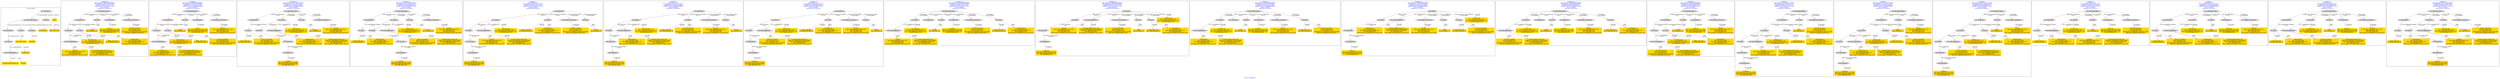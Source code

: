 digraph n0 {
fontcolor="blue"
remincross="true"
label="s08-s-17-edited.xml"
subgraph cluster_0 {
label="1-correct model"
n2[style="filled",color="white",fillcolor="lightgray",label="E12_Production1"];
n3[style="filled",color="white",fillcolor="lightgray",label="E21_Person1"];
n4[style="filled",color="white",fillcolor="lightgray",label="E82_Actor_Appellation1"];
n5[shape="plaintext",style="filled",fillcolor="gold",label="AUTHOR_URI"];
n6[style="filled",color="white",fillcolor="lightgray",label="E22_Man-Made_Object1"];
n7[style="filled",color="white",fillcolor="lightgray",label="E35_Title1"];
n8[style="filled",color="white",fillcolor="lightgray",label="E38_Image1"];
n9[shape="plaintext",style="filled",fillcolor="gold",label="DESCRIPTION"];
n10[style="filled",color="white",fillcolor="lightgray",label="E31_Document1"];
n11[style="filled",color="white",fillcolor="lightgray",label="E55_Type1"];
n12[shape="plaintext",style="filled",fillcolor="gold",label="VIDEO"];
n13[shape="plaintext",style="filled",fillcolor="gold",label="TITLE NO AUTHOR"];
n14[shape="plaintext",style="filled",fillcolor="gold",label="IMAGESRC"];
n15[shape="plaintext",style="filled",fillcolor="gold",label="VIDEO_TYPE_URI"];
n16[shape="plaintext",style="filled",fillcolor="gold",label="AUTHOR_APPELLATION_URI"];
n17[shape="plaintext",style="filled",fillcolor="gold",label="AUTHOR"];
}
subgraph cluster_1 {
label="candidate 0\nlink coherence:0.8666666666666667\nnode coherence:0.8571428571428571\nconfidence:0.6604372784747703\nmapping score:0.5475267118725425\ncost:213.010002\n-precision:0.53-recall:0.53"
n19[style="filled",color="white",fillcolor="lightgray",label="E12_Production1"];
n20[style="filled",color="white",fillcolor="lightgray",label="E21_Person1"];
n21[style="filled",color="white",fillcolor="lightgray",label="E55_Type1"];
n22[style="filled",color="white",fillcolor="lightgray",label="E82_Actor_Appellation1"];
n23[style="filled",color="white",fillcolor="lightgray",label="E22_Man-Made_Object1"];
n24[style="filled",color="white",fillcolor="lightgray",label="E35_Title1"];
n25[style="filled",color="white",fillcolor="lightgray",label="E54_Dimension1"];
n26[style="filled",color="white",fillcolor="lightgray",label="E29_Design_or_Procedure1"];
n27[shape="plaintext",style="filled",fillcolor="gold",label="AUTHOR_URI\n[E21_Person,classLink,0.529]\n[E82_Actor_Appellation,classLink,0.397]\n[E35_Title,label,0.075]"];
n28[shape="plaintext",style="filled",fillcolor="gold",label="VIDEO\n[E35_Title,label,1.0]"];
n29[shape="plaintext",style="filled",fillcolor="gold",label="AUTHOR\n[E82_Actor_Appellation,label,0.755]\n[E35_Title,label,0.24]\n[E55_Type,label,0.002]\n[E29_Design_or_Procedure,P3_has_note,0.002]"];
n30[shape="plaintext",style="filled",fillcolor="gold",label="TITLE NO AUTHOR\n[E35_Title,label,0.977]\n[E55_Type,label,0.008]\n[E29_Design_or_Procedure,P3_has_note,0.008]\n[E82_Actor_Appellation,label,0.007]"];
n31[shape="plaintext",style="filled",fillcolor="gold",label="IMAGESRC\n[E54_Dimension,P3_has_note,0.982]\n[E82_Actor_Appellation,label,0.018]\n[E35_Title,label,0.001]"];
n32[shape="plaintext",style="filled",fillcolor="gold",label="VIDEO_TYPE_URI\n[E55_Type,classLink,1.0]"];
n33[shape="plaintext",style="filled",fillcolor="gold",label="DESCRIPTION\n[E35_Title,label,0.864]\n[E82_Actor_Appellation,label,0.107]\n[E55_Type,label,0.015]\n[E29_Design_or_Procedure,P3_has_note,0.015]"];
n34[shape="plaintext",style="filled",fillcolor="gold",label="AUTHOR_APPELLATION_URI\n[E82_Actor_Appellation,classLink,0.996]\n[E82_Actor_Appellation,label,0.004]\n[E35_Title,label,0.001]\n[E29_Design_or_Procedure,P3_has_note,0.0]"];
}
subgraph cluster_2 {
label="candidate 1\nlink coherence:0.8666666666666667\nnode coherence:0.8571428571428571\nconfidence:0.5779354112518682\nmapping score:0.5200260894649085\ncost:213.010002\n-precision:0.47-recall:0.47"
n36[style="filled",color="white",fillcolor="lightgray",label="E12_Production1"];
n37[style="filled",color="white",fillcolor="lightgray",label="E21_Person1"];
n38[style="filled",color="white",fillcolor="lightgray",label="E55_Type1"];
n39[style="filled",color="white",fillcolor="lightgray",label="E82_Actor_Appellation1"];
n40[style="filled",color="white",fillcolor="lightgray",label="E22_Man-Made_Object1"];
n41[style="filled",color="white",fillcolor="lightgray",label="E35_Title1"];
n42[style="filled",color="white",fillcolor="lightgray",label="E54_Dimension1"];
n43[style="filled",color="white",fillcolor="lightgray",label="E29_Design_or_Procedure1"];
n44[shape="plaintext",style="filled",fillcolor="gold",label="AUTHOR_URI\n[E21_Person,classLink,0.529]\n[E82_Actor_Appellation,classLink,0.397]\n[E35_Title,label,0.075]"];
n45[shape="plaintext",style="filled",fillcolor="gold",label="VIDEO\n[E35_Title,label,1.0]"];
n46[shape="plaintext",style="filled",fillcolor="gold",label="DESCRIPTION\n[E35_Title,label,0.864]\n[E82_Actor_Appellation,label,0.107]\n[E55_Type,label,0.015]\n[E29_Design_or_Procedure,P3_has_note,0.015]"];
n47[shape="plaintext",style="filled",fillcolor="gold",label="AUTHOR\n[E82_Actor_Appellation,label,0.755]\n[E35_Title,label,0.24]\n[E55_Type,label,0.002]\n[E29_Design_or_Procedure,P3_has_note,0.002]"];
n48[shape="plaintext",style="filled",fillcolor="gold",label="IMAGESRC\n[E54_Dimension,P3_has_note,0.982]\n[E82_Actor_Appellation,label,0.018]\n[E35_Title,label,0.001]"];
n49[shape="plaintext",style="filled",fillcolor="gold",label="VIDEO_TYPE_URI\n[E55_Type,classLink,1.0]"];
n50[shape="plaintext",style="filled",fillcolor="gold",label="TITLE NO AUTHOR\n[E35_Title,label,0.977]\n[E55_Type,label,0.008]\n[E29_Design_or_Procedure,P3_has_note,0.008]\n[E82_Actor_Appellation,label,0.007]"];
n51[shape="plaintext",style="filled",fillcolor="gold",label="AUTHOR_APPELLATION_URI\n[E82_Actor_Appellation,classLink,0.996]\n[E82_Actor_Appellation,label,0.004]\n[E35_Title,label,0.001]\n[E29_Design_or_Procedure,P3_has_note,0.0]"];
}
subgraph cluster_3 {
label="candidate 10\nlink coherence:0.7647058823529411\nnode coherence:0.8571428571428571\nconfidence:0.5779354112518682\nmapping score:0.5200260894649085\ncost:413.020004\n-precision:0.35-recall:0.4"
n53[style="filled",color="white",fillcolor="lightgray",label="E12_Production1"];
n54[style="filled",color="white",fillcolor="lightgray",label="E55_Type1"];
n55[style="filled",color="white",fillcolor="lightgray",label="E21_Person1"];
n56[style="filled",color="white",fillcolor="lightgray",label="E67_Birth1"];
n57[style="filled",color="white",fillcolor="lightgray",label="E82_Actor_Appellation1"];
n58[style="filled",color="white",fillcolor="lightgray",label="E22_Man-Made_Object1"];
n59[style="filled",color="white",fillcolor="lightgray",label="E35_Title1"];
n60[style="filled",color="white",fillcolor="lightgray",label="E52_Time-Span1"];
n61[style="filled",color="white",fillcolor="lightgray",label="E29_Design_or_Procedure1"];
n62[style="filled",color="white",fillcolor="lightgray",label="E54_Dimension1"];
n63[shape="plaintext",style="filled",fillcolor="gold",label="AUTHOR_URI\n[E21_Person,classLink,0.529]\n[E82_Actor_Appellation,classLink,0.397]\n[E35_Title,label,0.075]"];
n64[shape="plaintext",style="filled",fillcolor="gold",label="VIDEO\n[E35_Title,label,1.0]"];
n65[shape="plaintext",style="filled",fillcolor="gold",label="DESCRIPTION\n[E35_Title,label,0.864]\n[E82_Actor_Appellation,label,0.107]\n[E55_Type,label,0.015]\n[E29_Design_or_Procedure,P3_has_note,0.015]"];
n66[shape="plaintext",style="filled",fillcolor="gold",label="AUTHOR\n[E82_Actor_Appellation,label,0.755]\n[E35_Title,label,0.24]\n[E55_Type,label,0.002]\n[E29_Design_or_Procedure,P3_has_note,0.002]"];
n67[shape="plaintext",style="filled",fillcolor="gold",label="IMAGESRC\n[E54_Dimension,P3_has_note,0.982]\n[E82_Actor_Appellation,label,0.018]\n[E35_Title,label,0.001]"];
n68[shape="plaintext",style="filled",fillcolor="gold",label="VIDEO_TYPE_URI\n[E55_Type,classLink,1.0]"];
n69[shape="plaintext",style="filled",fillcolor="gold",label="TITLE NO AUTHOR\n[E35_Title,label,0.977]\n[E55_Type,label,0.008]\n[E29_Design_or_Procedure,P3_has_note,0.008]\n[E82_Actor_Appellation,label,0.007]"];
n70[shape="plaintext",style="filled",fillcolor="gold",label="AUTHOR_APPELLATION_URI\n[E82_Actor_Appellation,classLink,0.996]\n[E82_Actor_Appellation,label,0.004]\n[E35_Title,label,0.001]\n[E29_Design_or_Procedure,P3_has_note,0.0]"];
}
subgraph cluster_4 {
label="candidate 11\nlink coherence:0.7647058823529411\nnode coherence:0.8571428571428571\nconfidence:0.5662288048385216\nmapping score:0.5161238873271262\ncost:413.020004\n-precision:0.35-recall:0.4"
n72[style="filled",color="white",fillcolor="lightgray",label="E12_Production1"];
n73[style="filled",color="white",fillcolor="lightgray",label="E55_Type1"];
n74[style="filled",color="white",fillcolor="lightgray",label="E21_Person1"];
n75[style="filled",color="white",fillcolor="lightgray",label="E67_Birth1"];
n76[style="filled",color="white",fillcolor="lightgray",label="E82_Actor_Appellation1"];
n77[style="filled",color="white",fillcolor="lightgray",label="E22_Man-Made_Object1"];
n78[style="filled",color="white",fillcolor="lightgray",label="E35_Title1"];
n79[style="filled",color="white",fillcolor="lightgray",label="E52_Time-Span1"];
n80[style="filled",color="white",fillcolor="lightgray",label="E29_Design_or_Procedure1"];
n81[style="filled",color="white",fillcolor="lightgray",label="E54_Dimension1"];
n82[shape="plaintext",style="filled",fillcolor="gold",label="AUTHOR_URI\n[E21_Person,classLink,0.529]\n[E82_Actor_Appellation,classLink,0.397]\n[E35_Title,label,0.075]"];
n83[shape="plaintext",style="filled",fillcolor="gold",label="VIDEO\n[E35_Title,label,1.0]"];
n84[shape="plaintext",style="filled",fillcolor="gold",label="TITLE NO AUTHOR\n[E35_Title,label,0.977]\n[E55_Type,label,0.008]\n[E29_Design_or_Procedure,P3_has_note,0.008]\n[E82_Actor_Appellation,label,0.007]"];
n85[shape="plaintext",style="filled",fillcolor="gold",label="AUTHOR\n[E82_Actor_Appellation,label,0.755]\n[E35_Title,label,0.24]\n[E55_Type,label,0.002]\n[E29_Design_or_Procedure,P3_has_note,0.002]"];
n86[shape="plaintext",style="filled",fillcolor="gold",label="IMAGESRC\n[E54_Dimension,P3_has_note,0.982]\n[E82_Actor_Appellation,label,0.018]\n[E35_Title,label,0.001]"];
n87[shape="plaintext",style="filled",fillcolor="gold",label="VIDEO_TYPE_URI\n[E55_Type,classLink,1.0]"];
n88[shape="plaintext",style="filled",fillcolor="gold",label="DESCRIPTION\n[E35_Title,label,0.864]\n[E82_Actor_Appellation,label,0.107]\n[E55_Type,label,0.015]\n[E29_Design_or_Procedure,P3_has_note,0.015]"];
n89[shape="plaintext",style="filled",fillcolor="gold",label="AUTHOR_APPELLATION_URI\n[E82_Actor_Appellation,classLink,0.996]\n[E82_Actor_Appellation,label,0.004]\n[E35_Title,label,0.001]\n[E29_Design_or_Procedure,P3_has_note,0.0]"];
}
subgraph cluster_5 {
label="candidate 12\nlink coherence:0.75\nnode coherence:0.8571428571428571\nconfidence:0.6604372784747703\nmapping score:0.5475267118725425\ncost:412.020004\n-precision:0.38-recall:0.4"
n91[style="filled",color="white",fillcolor="lightgray",label="E12_Production1"];
n92[style="filled",color="white",fillcolor="lightgray",label="E21_Person1"];
n93[style="filled",color="white",fillcolor="lightgray",label="E55_Type1"];
n94[style="filled",color="white",fillcolor="lightgray",label="E67_Birth1"];
n95[style="filled",color="white",fillcolor="lightgray",label="E82_Actor_Appellation1"];
n96[style="filled",color="white",fillcolor="lightgray",label="E52_Time-Span1"];
n97[style="filled",color="white",fillcolor="lightgray",label="E29_Design_or_Procedure1"];
n98[style="filled",color="white",fillcolor="lightgray",label="E35_Title1"];
n99[style="filled",color="white",fillcolor="lightgray",label="E54_Dimension1"];
n100[shape="plaintext",style="filled",fillcolor="gold",label="AUTHOR_URI\n[E21_Person,classLink,0.529]\n[E82_Actor_Appellation,classLink,0.397]\n[E35_Title,label,0.075]"];
n101[shape="plaintext",style="filled",fillcolor="gold",label="VIDEO\n[E35_Title,label,1.0]"];
n102[shape="plaintext",style="filled",fillcolor="gold",label="AUTHOR\n[E82_Actor_Appellation,label,0.755]\n[E35_Title,label,0.24]\n[E55_Type,label,0.002]\n[E29_Design_or_Procedure,P3_has_note,0.002]"];
n103[shape="plaintext",style="filled",fillcolor="gold",label="TITLE NO AUTHOR\n[E35_Title,label,0.977]\n[E55_Type,label,0.008]\n[E29_Design_or_Procedure,P3_has_note,0.008]\n[E82_Actor_Appellation,label,0.007]"];
n104[shape="plaintext",style="filled",fillcolor="gold",label="IMAGESRC\n[E54_Dimension,P3_has_note,0.982]\n[E82_Actor_Appellation,label,0.018]\n[E35_Title,label,0.001]"];
n105[shape="plaintext",style="filled",fillcolor="gold",label="VIDEO_TYPE_URI\n[E55_Type,classLink,1.0]"];
n106[shape="plaintext",style="filled",fillcolor="gold",label="DESCRIPTION\n[E35_Title,label,0.864]\n[E82_Actor_Appellation,label,0.107]\n[E55_Type,label,0.015]\n[E29_Design_or_Procedure,P3_has_note,0.015]"];
n107[shape="plaintext",style="filled",fillcolor="gold",label="AUTHOR_APPELLATION_URI\n[E82_Actor_Appellation,classLink,0.996]\n[E82_Actor_Appellation,label,0.004]\n[E35_Title,label,0.001]\n[E29_Design_or_Procedure,P3_has_note,0.0]"];
}
subgraph cluster_6 {
label="candidate 13\nlink coherence:0.75\nnode coherence:0.8571428571428571\nconfidence:0.5779354112518682\nmapping score:0.5200260894649085\ncost:412.020004\n-precision:0.31-recall:0.33"
n109[style="filled",color="white",fillcolor="lightgray",label="E12_Production1"];
n110[style="filled",color="white",fillcolor="lightgray",label="E21_Person1"];
n111[style="filled",color="white",fillcolor="lightgray",label="E55_Type1"];
n112[style="filled",color="white",fillcolor="lightgray",label="E67_Birth1"];
n113[style="filled",color="white",fillcolor="lightgray",label="E82_Actor_Appellation1"];
n114[style="filled",color="white",fillcolor="lightgray",label="E52_Time-Span1"];
n115[style="filled",color="white",fillcolor="lightgray",label="E29_Design_or_Procedure1"];
n116[style="filled",color="white",fillcolor="lightgray",label="E35_Title1"];
n117[style="filled",color="white",fillcolor="lightgray",label="E54_Dimension1"];
n118[shape="plaintext",style="filled",fillcolor="gold",label="AUTHOR_URI\n[E21_Person,classLink,0.529]\n[E82_Actor_Appellation,classLink,0.397]\n[E35_Title,label,0.075]"];
n119[shape="plaintext",style="filled",fillcolor="gold",label="VIDEO\n[E35_Title,label,1.0]"];
n120[shape="plaintext",style="filled",fillcolor="gold",label="DESCRIPTION\n[E35_Title,label,0.864]\n[E82_Actor_Appellation,label,0.107]\n[E55_Type,label,0.015]\n[E29_Design_or_Procedure,P3_has_note,0.015]"];
n121[shape="plaintext",style="filled",fillcolor="gold",label="AUTHOR\n[E82_Actor_Appellation,label,0.755]\n[E35_Title,label,0.24]\n[E55_Type,label,0.002]\n[E29_Design_or_Procedure,P3_has_note,0.002]"];
n122[shape="plaintext",style="filled",fillcolor="gold",label="IMAGESRC\n[E54_Dimension,P3_has_note,0.982]\n[E82_Actor_Appellation,label,0.018]\n[E35_Title,label,0.001]"];
n123[shape="plaintext",style="filled",fillcolor="gold",label="VIDEO_TYPE_URI\n[E55_Type,classLink,1.0]"];
n124[shape="plaintext",style="filled",fillcolor="gold",label="TITLE NO AUTHOR\n[E35_Title,label,0.977]\n[E55_Type,label,0.008]\n[E29_Design_or_Procedure,P3_has_note,0.008]\n[E82_Actor_Appellation,label,0.007]"];
n125[shape="plaintext",style="filled",fillcolor="gold",label="AUTHOR_APPELLATION_URI\n[E82_Actor_Appellation,classLink,0.996]\n[E82_Actor_Appellation,label,0.004]\n[E35_Title,label,0.001]\n[E29_Design_or_Procedure,P3_has_note,0.0]"];
}
subgraph cluster_7 {
label="candidate 14\nlink coherence:0.75\nnode coherence:0.8571428571428571\nconfidence:0.5662288048385216\nmapping score:0.5161238873271262\ncost:412.020004\n-precision:0.31-recall:0.33"
n127[style="filled",color="white",fillcolor="lightgray",label="E12_Production1"];
n128[style="filled",color="white",fillcolor="lightgray",label="E21_Person1"];
n129[style="filled",color="white",fillcolor="lightgray",label="E55_Type1"];
n130[style="filled",color="white",fillcolor="lightgray",label="E67_Birth1"];
n131[style="filled",color="white",fillcolor="lightgray",label="E82_Actor_Appellation1"];
n132[style="filled",color="white",fillcolor="lightgray",label="E52_Time-Span1"];
n133[style="filled",color="white",fillcolor="lightgray",label="E29_Design_or_Procedure1"];
n134[style="filled",color="white",fillcolor="lightgray",label="E35_Title1"];
n135[style="filled",color="white",fillcolor="lightgray",label="E54_Dimension1"];
n136[shape="plaintext",style="filled",fillcolor="gold",label="AUTHOR_URI\n[E21_Person,classLink,0.529]\n[E82_Actor_Appellation,classLink,0.397]\n[E35_Title,label,0.075]"];
n137[shape="plaintext",style="filled",fillcolor="gold",label="VIDEO\n[E35_Title,label,1.0]"];
n138[shape="plaintext",style="filled",fillcolor="gold",label="TITLE NO AUTHOR\n[E35_Title,label,0.977]\n[E55_Type,label,0.008]\n[E29_Design_or_Procedure,P3_has_note,0.008]\n[E82_Actor_Appellation,label,0.007]"];
n139[shape="plaintext",style="filled",fillcolor="gold",label="AUTHOR\n[E82_Actor_Appellation,label,0.755]\n[E35_Title,label,0.24]\n[E55_Type,label,0.002]\n[E29_Design_or_Procedure,P3_has_note,0.002]"];
n140[shape="plaintext",style="filled",fillcolor="gold",label="IMAGESRC\n[E54_Dimension,P3_has_note,0.982]\n[E82_Actor_Appellation,label,0.018]\n[E35_Title,label,0.001]"];
n141[shape="plaintext",style="filled",fillcolor="gold",label="VIDEO_TYPE_URI\n[E55_Type,classLink,1.0]"];
n142[shape="plaintext",style="filled",fillcolor="gold",label="DESCRIPTION\n[E35_Title,label,0.864]\n[E82_Actor_Appellation,label,0.107]\n[E55_Type,label,0.015]\n[E29_Design_or_Procedure,P3_has_note,0.015]"];
n143[shape="plaintext",style="filled",fillcolor="gold",label="AUTHOR_APPELLATION_URI\n[E82_Actor_Appellation,classLink,0.996]\n[E82_Actor_Appellation,label,0.004]\n[E35_Title,label,0.001]\n[E29_Design_or_Procedure,P3_has_note,0.0]"];
}
subgraph cluster_8 {
label="candidate 15\nlink coherence:0.6666666666666666\nnode coherence:0.8571428571428571\nconfidence:0.6604372784747703\nmapping score:0.5475267118725425\ncost:411.030006\n-precision:0.47-recall:0.47"
n145[style="filled",color="white",fillcolor="lightgray",label="E21_Person1"];
n146[style="filled",color="white",fillcolor="lightgray",label="E82_Actor_Appellation1"];
n147[style="filled",color="white",fillcolor="lightgray",label="E22_Man-Made_Object1"];
n148[style="filled",color="white",fillcolor="lightgray",label="E12_Production1"];
n149[style="filled",color="white",fillcolor="lightgray",label="E35_Title1"];
n150[style="filled",color="white",fillcolor="lightgray",label="E54_Dimension1"];
n151[style="filled",color="white",fillcolor="lightgray",label="E29_Design_or_Procedure1"];
n152[style="filled",color="white",fillcolor="lightgray",label="E55_Type1"];
n153[shape="plaintext",style="filled",fillcolor="gold",label="AUTHOR_URI\n[E21_Person,classLink,0.529]\n[E82_Actor_Appellation,classLink,0.397]\n[E35_Title,label,0.075]"];
n154[shape="plaintext",style="filled",fillcolor="gold",label="VIDEO\n[E35_Title,label,1.0]"];
n155[shape="plaintext",style="filled",fillcolor="gold",label="AUTHOR\n[E82_Actor_Appellation,label,0.755]\n[E35_Title,label,0.24]\n[E55_Type,label,0.002]\n[E29_Design_or_Procedure,P3_has_note,0.002]"];
n156[shape="plaintext",style="filled",fillcolor="gold",label="TITLE NO AUTHOR\n[E35_Title,label,0.977]\n[E55_Type,label,0.008]\n[E29_Design_or_Procedure,P3_has_note,0.008]\n[E82_Actor_Appellation,label,0.007]"];
n157[shape="plaintext",style="filled",fillcolor="gold",label="IMAGESRC\n[E54_Dimension,P3_has_note,0.982]\n[E82_Actor_Appellation,label,0.018]\n[E35_Title,label,0.001]"];
n158[shape="plaintext",style="filled",fillcolor="gold",label="VIDEO_TYPE_URI\n[E55_Type,classLink,1.0]"];
n159[shape="plaintext",style="filled",fillcolor="gold",label="DESCRIPTION\n[E35_Title,label,0.864]\n[E82_Actor_Appellation,label,0.107]\n[E55_Type,label,0.015]\n[E29_Design_or_Procedure,P3_has_note,0.015]"];
n160[shape="plaintext",style="filled",fillcolor="gold",label="AUTHOR_APPELLATION_URI\n[E82_Actor_Appellation,classLink,0.996]\n[E82_Actor_Appellation,label,0.004]\n[E35_Title,label,0.001]\n[E29_Design_or_Procedure,P3_has_note,0.0]"];
}
subgraph cluster_9 {
label="candidate 16\nlink coherence:0.6666666666666666\nnode coherence:0.8571428571428571\nconfidence:0.6604372784747703\nmapping score:0.5475267118725425\ncost:510.030006\n-precision:0.33-recall:0.33"
n162[style="filled",color="white",fillcolor="lightgray",label="E21_Person1"];
n163[style="filled",color="white",fillcolor="lightgray",label="E67_Birth1"];
n164[style="filled",color="white",fillcolor="lightgray",label="E82_Actor_Appellation1"];
n165[style="filled",color="white",fillcolor="lightgray",label="E52_Time-Span1"];
n166[style="filled",color="white",fillcolor="lightgray",label="E29_Design_or_Procedure1"];
n167[style="filled",color="white",fillcolor="lightgray",label="E35_Title1"];
n168[style="filled",color="white",fillcolor="lightgray",label="E55_Type1"];
n169[style="filled",color="white",fillcolor="lightgray",label="E54_Dimension1"];
n170[shape="plaintext",style="filled",fillcolor="gold",label="AUTHOR_URI\n[E21_Person,classLink,0.529]\n[E82_Actor_Appellation,classLink,0.397]\n[E35_Title,label,0.075]"];
n171[shape="plaintext",style="filled",fillcolor="gold",label="VIDEO\n[E35_Title,label,1.0]"];
n172[shape="plaintext",style="filled",fillcolor="gold",label="AUTHOR\n[E82_Actor_Appellation,label,0.755]\n[E35_Title,label,0.24]\n[E55_Type,label,0.002]\n[E29_Design_or_Procedure,P3_has_note,0.002]"];
n173[shape="plaintext",style="filled",fillcolor="gold",label="TITLE NO AUTHOR\n[E35_Title,label,0.977]\n[E55_Type,label,0.008]\n[E29_Design_or_Procedure,P3_has_note,0.008]\n[E82_Actor_Appellation,label,0.007]"];
n174[shape="plaintext",style="filled",fillcolor="gold",label="IMAGESRC\n[E54_Dimension,P3_has_note,0.982]\n[E82_Actor_Appellation,label,0.018]\n[E35_Title,label,0.001]"];
n175[shape="plaintext",style="filled",fillcolor="gold",label="VIDEO_TYPE_URI\n[E55_Type,classLink,1.0]"];
n176[shape="plaintext",style="filled",fillcolor="gold",label="DESCRIPTION\n[E35_Title,label,0.864]\n[E82_Actor_Appellation,label,0.107]\n[E55_Type,label,0.015]\n[E29_Design_or_Procedure,P3_has_note,0.015]"];
n177[shape="plaintext",style="filled",fillcolor="gold",label="AUTHOR_APPELLATION_URI\n[E82_Actor_Appellation,classLink,0.996]\n[E82_Actor_Appellation,label,0.004]\n[E35_Title,label,0.001]\n[E29_Design_or_Procedure,P3_has_note,0.0]"];
}
subgraph cluster_10 {
label="candidate 17\nlink coherence:0.6666666666666666\nnode coherence:0.8571428571428571\nconfidence:0.5779354112518682\nmapping score:0.5200260894649085\ncost:411.030006\n-precision:0.4-recall:0.4"
n179[style="filled",color="white",fillcolor="lightgray",label="E21_Person1"];
n180[style="filled",color="white",fillcolor="lightgray",label="E82_Actor_Appellation1"];
n181[style="filled",color="white",fillcolor="lightgray",label="E22_Man-Made_Object1"];
n182[style="filled",color="white",fillcolor="lightgray",label="E12_Production1"];
n183[style="filled",color="white",fillcolor="lightgray",label="E35_Title1"];
n184[style="filled",color="white",fillcolor="lightgray",label="E54_Dimension1"];
n185[style="filled",color="white",fillcolor="lightgray",label="E29_Design_or_Procedure1"];
n186[style="filled",color="white",fillcolor="lightgray",label="E55_Type1"];
n187[shape="plaintext",style="filled",fillcolor="gold",label="AUTHOR_URI\n[E21_Person,classLink,0.529]\n[E82_Actor_Appellation,classLink,0.397]\n[E35_Title,label,0.075]"];
n188[shape="plaintext",style="filled",fillcolor="gold",label="VIDEO\n[E35_Title,label,1.0]"];
n189[shape="plaintext",style="filled",fillcolor="gold",label="DESCRIPTION\n[E35_Title,label,0.864]\n[E82_Actor_Appellation,label,0.107]\n[E55_Type,label,0.015]\n[E29_Design_or_Procedure,P3_has_note,0.015]"];
n190[shape="plaintext",style="filled",fillcolor="gold",label="AUTHOR\n[E82_Actor_Appellation,label,0.755]\n[E35_Title,label,0.24]\n[E55_Type,label,0.002]\n[E29_Design_or_Procedure,P3_has_note,0.002]"];
n191[shape="plaintext",style="filled",fillcolor="gold",label="IMAGESRC\n[E54_Dimension,P3_has_note,0.982]\n[E82_Actor_Appellation,label,0.018]\n[E35_Title,label,0.001]"];
n192[shape="plaintext",style="filled",fillcolor="gold",label="VIDEO_TYPE_URI\n[E55_Type,classLink,1.0]"];
n193[shape="plaintext",style="filled",fillcolor="gold",label="TITLE NO AUTHOR\n[E35_Title,label,0.977]\n[E55_Type,label,0.008]\n[E29_Design_or_Procedure,P3_has_note,0.008]\n[E82_Actor_Appellation,label,0.007]"];
n194[shape="plaintext",style="filled",fillcolor="gold",label="AUTHOR_APPELLATION_URI\n[E82_Actor_Appellation,classLink,0.996]\n[E82_Actor_Appellation,label,0.004]\n[E35_Title,label,0.001]\n[E29_Design_or_Procedure,P3_has_note,0.0]"];
}
subgraph cluster_11 {
label="candidate 18\nlink coherence:0.6666666666666666\nnode coherence:0.8571428571428571\nconfidence:0.5779354112518682\nmapping score:0.5200260894649085\ncost:510.030006\n-precision:0.27-recall:0.27"
n196[style="filled",color="white",fillcolor="lightgray",label="E21_Person1"];
n197[style="filled",color="white",fillcolor="lightgray",label="E67_Birth1"];
n198[style="filled",color="white",fillcolor="lightgray",label="E82_Actor_Appellation1"];
n199[style="filled",color="white",fillcolor="lightgray",label="E52_Time-Span1"];
n200[style="filled",color="white",fillcolor="lightgray",label="E29_Design_or_Procedure1"];
n201[style="filled",color="white",fillcolor="lightgray",label="E35_Title1"];
n202[style="filled",color="white",fillcolor="lightgray",label="E55_Type1"];
n203[style="filled",color="white",fillcolor="lightgray",label="E54_Dimension1"];
n204[shape="plaintext",style="filled",fillcolor="gold",label="AUTHOR_URI\n[E21_Person,classLink,0.529]\n[E82_Actor_Appellation,classLink,0.397]\n[E35_Title,label,0.075]"];
n205[shape="plaintext",style="filled",fillcolor="gold",label="VIDEO\n[E35_Title,label,1.0]"];
n206[shape="plaintext",style="filled",fillcolor="gold",label="DESCRIPTION\n[E35_Title,label,0.864]\n[E82_Actor_Appellation,label,0.107]\n[E55_Type,label,0.015]\n[E29_Design_or_Procedure,P3_has_note,0.015]"];
n207[shape="plaintext",style="filled",fillcolor="gold",label="AUTHOR\n[E82_Actor_Appellation,label,0.755]\n[E35_Title,label,0.24]\n[E55_Type,label,0.002]\n[E29_Design_or_Procedure,P3_has_note,0.002]"];
n208[shape="plaintext",style="filled",fillcolor="gold",label="IMAGESRC\n[E54_Dimension,P3_has_note,0.982]\n[E82_Actor_Appellation,label,0.018]\n[E35_Title,label,0.001]"];
n209[shape="plaintext",style="filled",fillcolor="gold",label="VIDEO_TYPE_URI\n[E55_Type,classLink,1.0]"];
n210[shape="plaintext",style="filled",fillcolor="gold",label="TITLE NO AUTHOR\n[E35_Title,label,0.977]\n[E55_Type,label,0.008]\n[E29_Design_or_Procedure,P3_has_note,0.008]\n[E82_Actor_Appellation,label,0.007]"];
n211[shape="plaintext",style="filled",fillcolor="gold",label="AUTHOR_APPELLATION_URI\n[E82_Actor_Appellation,classLink,0.996]\n[E82_Actor_Appellation,label,0.004]\n[E35_Title,label,0.001]\n[E29_Design_or_Procedure,P3_has_note,0.0]"];
}
subgraph cluster_12 {
label="candidate 19\nlink coherence:0.6666666666666666\nnode coherence:0.8571428571428571\nconfidence:0.5662288048385216\nmapping score:0.5161238873271262\ncost:411.030006\n-precision:0.4-recall:0.4"
n213[style="filled",color="white",fillcolor="lightgray",label="E21_Person1"];
n214[style="filled",color="white",fillcolor="lightgray",label="E82_Actor_Appellation1"];
n215[style="filled",color="white",fillcolor="lightgray",label="E22_Man-Made_Object1"];
n216[style="filled",color="white",fillcolor="lightgray",label="E12_Production1"];
n217[style="filled",color="white",fillcolor="lightgray",label="E35_Title1"];
n218[style="filled",color="white",fillcolor="lightgray",label="E54_Dimension1"];
n219[style="filled",color="white",fillcolor="lightgray",label="E29_Design_or_Procedure1"];
n220[style="filled",color="white",fillcolor="lightgray",label="E55_Type1"];
n221[shape="plaintext",style="filled",fillcolor="gold",label="AUTHOR_URI\n[E21_Person,classLink,0.529]\n[E82_Actor_Appellation,classLink,0.397]\n[E35_Title,label,0.075]"];
n222[shape="plaintext",style="filled",fillcolor="gold",label="VIDEO\n[E35_Title,label,1.0]"];
n223[shape="plaintext",style="filled",fillcolor="gold",label="TITLE NO AUTHOR\n[E35_Title,label,0.977]\n[E55_Type,label,0.008]\n[E29_Design_or_Procedure,P3_has_note,0.008]\n[E82_Actor_Appellation,label,0.007]"];
n224[shape="plaintext",style="filled",fillcolor="gold",label="AUTHOR\n[E82_Actor_Appellation,label,0.755]\n[E35_Title,label,0.24]\n[E55_Type,label,0.002]\n[E29_Design_or_Procedure,P3_has_note,0.002]"];
n225[shape="plaintext",style="filled",fillcolor="gold",label="IMAGESRC\n[E54_Dimension,P3_has_note,0.982]\n[E82_Actor_Appellation,label,0.018]\n[E35_Title,label,0.001]"];
n226[shape="plaintext",style="filled",fillcolor="gold",label="VIDEO_TYPE_URI\n[E55_Type,classLink,1.0]"];
n227[shape="plaintext",style="filled",fillcolor="gold",label="DESCRIPTION\n[E35_Title,label,0.864]\n[E82_Actor_Appellation,label,0.107]\n[E55_Type,label,0.015]\n[E29_Design_or_Procedure,P3_has_note,0.015]"];
n228[shape="plaintext",style="filled",fillcolor="gold",label="AUTHOR_APPELLATION_URI\n[E82_Actor_Appellation,classLink,0.996]\n[E82_Actor_Appellation,label,0.004]\n[E35_Title,label,0.001]\n[E29_Design_or_Procedure,P3_has_note,0.0]"];
}
subgraph cluster_13 {
label="candidate 2\nlink coherence:0.8666666666666667\nnode coherence:0.8571428571428571\nconfidence:0.5662288048385216\nmapping score:0.5161238873271262\ncost:213.010002\n-precision:0.47-recall:0.47"
n230[style="filled",color="white",fillcolor="lightgray",label="E12_Production1"];
n231[style="filled",color="white",fillcolor="lightgray",label="E21_Person1"];
n232[style="filled",color="white",fillcolor="lightgray",label="E55_Type1"];
n233[style="filled",color="white",fillcolor="lightgray",label="E82_Actor_Appellation1"];
n234[style="filled",color="white",fillcolor="lightgray",label="E22_Man-Made_Object1"];
n235[style="filled",color="white",fillcolor="lightgray",label="E35_Title1"];
n236[style="filled",color="white",fillcolor="lightgray",label="E54_Dimension1"];
n237[style="filled",color="white",fillcolor="lightgray",label="E29_Design_or_Procedure1"];
n238[shape="plaintext",style="filled",fillcolor="gold",label="AUTHOR_URI\n[E21_Person,classLink,0.529]\n[E82_Actor_Appellation,classLink,0.397]\n[E35_Title,label,0.075]"];
n239[shape="plaintext",style="filled",fillcolor="gold",label="VIDEO\n[E35_Title,label,1.0]"];
n240[shape="plaintext",style="filled",fillcolor="gold",label="TITLE NO AUTHOR\n[E35_Title,label,0.977]\n[E55_Type,label,0.008]\n[E29_Design_or_Procedure,P3_has_note,0.008]\n[E82_Actor_Appellation,label,0.007]"];
n241[shape="plaintext",style="filled",fillcolor="gold",label="AUTHOR\n[E82_Actor_Appellation,label,0.755]\n[E35_Title,label,0.24]\n[E55_Type,label,0.002]\n[E29_Design_or_Procedure,P3_has_note,0.002]"];
n242[shape="plaintext",style="filled",fillcolor="gold",label="IMAGESRC\n[E54_Dimension,P3_has_note,0.982]\n[E82_Actor_Appellation,label,0.018]\n[E35_Title,label,0.001]"];
n243[shape="plaintext",style="filled",fillcolor="gold",label="VIDEO_TYPE_URI\n[E55_Type,classLink,1.0]"];
n244[shape="plaintext",style="filled",fillcolor="gold",label="DESCRIPTION\n[E35_Title,label,0.864]\n[E82_Actor_Appellation,label,0.107]\n[E55_Type,label,0.015]\n[E29_Design_or_Procedure,P3_has_note,0.015]"];
n245[shape="plaintext",style="filled",fillcolor="gold",label="AUTHOR_APPELLATION_URI\n[E82_Actor_Appellation,classLink,0.996]\n[E82_Actor_Appellation,label,0.004]\n[E35_Title,label,0.001]\n[E29_Design_or_Procedure,P3_has_note,0.0]"];
}
subgraph cluster_14 {
label="candidate 3\nlink coherence:0.8235294117647058\nnode coherence:0.8571428571428571\nconfidence:0.6604372784747703\nmapping score:0.5475267118725425\ncost:314.010002\n-precision:0.47-recall:0.53"
n247[style="filled",color="white",fillcolor="lightgray",label="E12_Production1"];
n248[style="filled",color="white",fillcolor="lightgray",label="E21_Person1"];
n249[style="filled",color="white",fillcolor="lightgray",label="E55_Type1"];
n250[style="filled",color="white",fillcolor="lightgray",label="E67_Birth1"];
n251[style="filled",color="white",fillcolor="lightgray",label="E82_Actor_Appellation1"];
n252[style="filled",color="white",fillcolor="lightgray",label="E22_Man-Made_Object1"];
n253[style="filled",color="white",fillcolor="lightgray",label="E35_Title1"];
n254[style="filled",color="white",fillcolor="lightgray",label="E52_Time-Span1"];
n255[style="filled",color="white",fillcolor="lightgray",label="E29_Design_or_Procedure1"];
n256[style="filled",color="white",fillcolor="lightgray",label="E54_Dimension1"];
n257[shape="plaintext",style="filled",fillcolor="gold",label="AUTHOR_URI\n[E21_Person,classLink,0.529]\n[E82_Actor_Appellation,classLink,0.397]\n[E35_Title,label,0.075]"];
n258[shape="plaintext",style="filled",fillcolor="gold",label="VIDEO\n[E35_Title,label,1.0]"];
n259[shape="plaintext",style="filled",fillcolor="gold",label="AUTHOR\n[E82_Actor_Appellation,label,0.755]\n[E35_Title,label,0.24]\n[E55_Type,label,0.002]\n[E29_Design_or_Procedure,P3_has_note,0.002]"];
n260[shape="plaintext",style="filled",fillcolor="gold",label="TITLE NO AUTHOR\n[E35_Title,label,0.977]\n[E55_Type,label,0.008]\n[E29_Design_or_Procedure,P3_has_note,0.008]\n[E82_Actor_Appellation,label,0.007]"];
n261[shape="plaintext",style="filled",fillcolor="gold",label="IMAGESRC\n[E54_Dimension,P3_has_note,0.982]\n[E82_Actor_Appellation,label,0.018]\n[E35_Title,label,0.001]"];
n262[shape="plaintext",style="filled",fillcolor="gold",label="VIDEO_TYPE_URI\n[E55_Type,classLink,1.0]"];
n263[shape="plaintext",style="filled",fillcolor="gold",label="DESCRIPTION\n[E35_Title,label,0.864]\n[E82_Actor_Appellation,label,0.107]\n[E55_Type,label,0.015]\n[E29_Design_or_Procedure,P3_has_note,0.015]"];
n264[shape="plaintext",style="filled",fillcolor="gold",label="AUTHOR_APPELLATION_URI\n[E82_Actor_Appellation,classLink,0.996]\n[E82_Actor_Appellation,label,0.004]\n[E35_Title,label,0.001]\n[E29_Design_or_Procedure,P3_has_note,0.0]"];
}
subgraph cluster_15 {
label="candidate 4\nlink coherence:0.8235294117647058\nnode coherence:0.8571428571428571\nconfidence:0.5779354112518682\nmapping score:0.5200260894649085\ncost:314.010002\n-precision:0.41-recall:0.47"
n266[style="filled",color="white",fillcolor="lightgray",label="E12_Production1"];
n267[style="filled",color="white",fillcolor="lightgray",label="E21_Person1"];
n268[style="filled",color="white",fillcolor="lightgray",label="E55_Type1"];
n269[style="filled",color="white",fillcolor="lightgray",label="E67_Birth1"];
n270[style="filled",color="white",fillcolor="lightgray",label="E82_Actor_Appellation1"];
n271[style="filled",color="white",fillcolor="lightgray",label="E22_Man-Made_Object1"];
n272[style="filled",color="white",fillcolor="lightgray",label="E35_Title1"];
n273[style="filled",color="white",fillcolor="lightgray",label="E52_Time-Span1"];
n274[style="filled",color="white",fillcolor="lightgray",label="E29_Design_or_Procedure1"];
n275[style="filled",color="white",fillcolor="lightgray",label="E54_Dimension1"];
n276[shape="plaintext",style="filled",fillcolor="gold",label="AUTHOR_URI\n[E21_Person,classLink,0.529]\n[E82_Actor_Appellation,classLink,0.397]\n[E35_Title,label,0.075]"];
n277[shape="plaintext",style="filled",fillcolor="gold",label="VIDEO\n[E35_Title,label,1.0]"];
n278[shape="plaintext",style="filled",fillcolor="gold",label="DESCRIPTION\n[E35_Title,label,0.864]\n[E82_Actor_Appellation,label,0.107]\n[E55_Type,label,0.015]\n[E29_Design_or_Procedure,P3_has_note,0.015]"];
n279[shape="plaintext",style="filled",fillcolor="gold",label="AUTHOR\n[E82_Actor_Appellation,label,0.755]\n[E35_Title,label,0.24]\n[E55_Type,label,0.002]\n[E29_Design_or_Procedure,P3_has_note,0.002]"];
n280[shape="plaintext",style="filled",fillcolor="gold",label="IMAGESRC\n[E54_Dimension,P3_has_note,0.982]\n[E82_Actor_Appellation,label,0.018]\n[E35_Title,label,0.001]"];
n281[shape="plaintext",style="filled",fillcolor="gold",label="VIDEO_TYPE_URI\n[E55_Type,classLink,1.0]"];
n282[shape="plaintext",style="filled",fillcolor="gold",label="TITLE NO AUTHOR\n[E35_Title,label,0.977]\n[E55_Type,label,0.008]\n[E29_Design_or_Procedure,P3_has_note,0.008]\n[E82_Actor_Appellation,label,0.007]"];
n283[shape="plaintext",style="filled",fillcolor="gold",label="AUTHOR_APPELLATION_URI\n[E82_Actor_Appellation,classLink,0.996]\n[E82_Actor_Appellation,label,0.004]\n[E35_Title,label,0.001]\n[E29_Design_or_Procedure,P3_has_note,0.0]"];
}
subgraph cluster_16 {
label="candidate 5\nlink coherence:0.8235294117647058\nnode coherence:0.8571428571428571\nconfidence:0.5662288048385216\nmapping score:0.5161238873271262\ncost:314.010002\n-precision:0.41-recall:0.47"
n285[style="filled",color="white",fillcolor="lightgray",label="E12_Production1"];
n286[style="filled",color="white",fillcolor="lightgray",label="E21_Person1"];
n287[style="filled",color="white",fillcolor="lightgray",label="E55_Type1"];
n288[style="filled",color="white",fillcolor="lightgray",label="E67_Birth1"];
n289[style="filled",color="white",fillcolor="lightgray",label="E82_Actor_Appellation1"];
n290[style="filled",color="white",fillcolor="lightgray",label="E22_Man-Made_Object1"];
n291[style="filled",color="white",fillcolor="lightgray",label="E35_Title1"];
n292[style="filled",color="white",fillcolor="lightgray",label="E52_Time-Span1"];
n293[style="filled",color="white",fillcolor="lightgray",label="E29_Design_or_Procedure1"];
n294[style="filled",color="white",fillcolor="lightgray",label="E54_Dimension1"];
n295[shape="plaintext",style="filled",fillcolor="gold",label="AUTHOR_URI\n[E21_Person,classLink,0.529]\n[E82_Actor_Appellation,classLink,0.397]\n[E35_Title,label,0.075]"];
n296[shape="plaintext",style="filled",fillcolor="gold",label="VIDEO\n[E35_Title,label,1.0]"];
n297[shape="plaintext",style="filled",fillcolor="gold",label="TITLE NO AUTHOR\n[E35_Title,label,0.977]\n[E55_Type,label,0.008]\n[E29_Design_or_Procedure,P3_has_note,0.008]\n[E82_Actor_Appellation,label,0.007]"];
n298[shape="plaintext",style="filled",fillcolor="gold",label="AUTHOR\n[E82_Actor_Appellation,label,0.755]\n[E35_Title,label,0.24]\n[E55_Type,label,0.002]\n[E29_Design_or_Procedure,P3_has_note,0.002]"];
n299[shape="plaintext",style="filled",fillcolor="gold",label="IMAGESRC\n[E54_Dimension,P3_has_note,0.982]\n[E82_Actor_Appellation,label,0.018]\n[E35_Title,label,0.001]"];
n300[shape="plaintext",style="filled",fillcolor="gold",label="VIDEO_TYPE_URI\n[E55_Type,classLink,1.0]"];
n301[shape="plaintext",style="filled",fillcolor="gold",label="DESCRIPTION\n[E35_Title,label,0.864]\n[E82_Actor_Appellation,label,0.107]\n[E55_Type,label,0.015]\n[E29_Design_or_Procedure,P3_has_note,0.015]"];
n302[shape="plaintext",style="filled",fillcolor="gold",label="AUTHOR_APPELLATION_URI\n[E82_Actor_Appellation,classLink,0.996]\n[E82_Actor_Appellation,label,0.004]\n[E35_Title,label,0.001]\n[E29_Design_or_Procedure,P3_has_note,0.0]"];
}
subgraph cluster_17 {
label="candidate 6\nlink coherence:0.8\nnode coherence:0.8571428571428571\nconfidence:0.6604372784747703\nmapping score:0.5475267118725425\ncost:312.020004\n-precision:0.47-recall:0.47"
n304[style="filled",color="white",fillcolor="lightgray",label="E12_Production1"];
n305[style="filled",color="white",fillcolor="lightgray",label="E55_Type1"];
n306[style="filled",color="white",fillcolor="lightgray",label="E21_Person1"];
n307[style="filled",color="white",fillcolor="lightgray",label="E82_Actor_Appellation1"];
n308[style="filled",color="white",fillcolor="lightgray",label="E22_Man-Made_Object1"];
n309[style="filled",color="white",fillcolor="lightgray",label="E35_Title1"];
n310[style="filled",color="white",fillcolor="lightgray",label="E54_Dimension1"];
n311[style="filled",color="white",fillcolor="lightgray",label="E29_Design_or_Procedure1"];
n312[shape="plaintext",style="filled",fillcolor="gold",label="AUTHOR_URI\n[E21_Person,classLink,0.529]\n[E82_Actor_Appellation,classLink,0.397]\n[E35_Title,label,0.075]"];
n313[shape="plaintext",style="filled",fillcolor="gold",label="VIDEO\n[E35_Title,label,1.0]"];
n314[shape="plaintext",style="filled",fillcolor="gold",label="AUTHOR\n[E82_Actor_Appellation,label,0.755]\n[E35_Title,label,0.24]\n[E55_Type,label,0.002]\n[E29_Design_or_Procedure,P3_has_note,0.002]"];
n315[shape="plaintext",style="filled",fillcolor="gold",label="TITLE NO AUTHOR\n[E35_Title,label,0.977]\n[E55_Type,label,0.008]\n[E29_Design_or_Procedure,P3_has_note,0.008]\n[E82_Actor_Appellation,label,0.007]"];
n316[shape="plaintext",style="filled",fillcolor="gold",label="IMAGESRC\n[E54_Dimension,P3_has_note,0.982]\n[E82_Actor_Appellation,label,0.018]\n[E35_Title,label,0.001]"];
n317[shape="plaintext",style="filled",fillcolor="gold",label="VIDEO_TYPE_URI\n[E55_Type,classLink,1.0]"];
n318[shape="plaintext",style="filled",fillcolor="gold",label="DESCRIPTION\n[E35_Title,label,0.864]\n[E82_Actor_Appellation,label,0.107]\n[E55_Type,label,0.015]\n[E29_Design_or_Procedure,P3_has_note,0.015]"];
n319[shape="plaintext",style="filled",fillcolor="gold",label="AUTHOR_APPELLATION_URI\n[E82_Actor_Appellation,classLink,0.996]\n[E82_Actor_Appellation,label,0.004]\n[E35_Title,label,0.001]\n[E29_Design_or_Procedure,P3_has_note,0.0]"];
}
subgraph cluster_18 {
label="candidate 7\nlink coherence:0.8\nnode coherence:0.8571428571428571\nconfidence:0.5779354112518682\nmapping score:0.5200260894649085\ncost:312.020004\n-precision:0.4-recall:0.4"
n321[style="filled",color="white",fillcolor="lightgray",label="E12_Production1"];
n322[style="filled",color="white",fillcolor="lightgray",label="E55_Type1"];
n323[style="filled",color="white",fillcolor="lightgray",label="E21_Person1"];
n324[style="filled",color="white",fillcolor="lightgray",label="E82_Actor_Appellation1"];
n325[style="filled",color="white",fillcolor="lightgray",label="E22_Man-Made_Object1"];
n326[style="filled",color="white",fillcolor="lightgray",label="E35_Title1"];
n327[style="filled",color="white",fillcolor="lightgray",label="E54_Dimension1"];
n328[style="filled",color="white",fillcolor="lightgray",label="E29_Design_or_Procedure1"];
n329[shape="plaintext",style="filled",fillcolor="gold",label="AUTHOR_URI\n[E21_Person,classLink,0.529]\n[E82_Actor_Appellation,classLink,0.397]\n[E35_Title,label,0.075]"];
n330[shape="plaintext",style="filled",fillcolor="gold",label="VIDEO\n[E35_Title,label,1.0]"];
n331[shape="plaintext",style="filled",fillcolor="gold",label="DESCRIPTION\n[E35_Title,label,0.864]\n[E82_Actor_Appellation,label,0.107]\n[E55_Type,label,0.015]\n[E29_Design_or_Procedure,P3_has_note,0.015]"];
n332[shape="plaintext",style="filled",fillcolor="gold",label="AUTHOR\n[E82_Actor_Appellation,label,0.755]\n[E35_Title,label,0.24]\n[E55_Type,label,0.002]\n[E29_Design_or_Procedure,P3_has_note,0.002]"];
n333[shape="plaintext",style="filled",fillcolor="gold",label="IMAGESRC\n[E54_Dimension,P3_has_note,0.982]\n[E82_Actor_Appellation,label,0.018]\n[E35_Title,label,0.001]"];
n334[shape="plaintext",style="filled",fillcolor="gold",label="VIDEO_TYPE_URI\n[E55_Type,classLink,1.0]"];
n335[shape="plaintext",style="filled",fillcolor="gold",label="TITLE NO AUTHOR\n[E35_Title,label,0.977]\n[E55_Type,label,0.008]\n[E29_Design_or_Procedure,P3_has_note,0.008]\n[E82_Actor_Appellation,label,0.007]"];
n336[shape="plaintext",style="filled",fillcolor="gold",label="AUTHOR_APPELLATION_URI\n[E82_Actor_Appellation,classLink,0.996]\n[E82_Actor_Appellation,label,0.004]\n[E35_Title,label,0.001]\n[E29_Design_or_Procedure,P3_has_note,0.0]"];
}
subgraph cluster_19 {
label="candidate 8\nlink coherence:0.8\nnode coherence:0.8571428571428571\nconfidence:0.5662288048385216\nmapping score:0.5161238873271262\ncost:312.020004\n-precision:0.4-recall:0.4"
n338[style="filled",color="white",fillcolor="lightgray",label="E12_Production1"];
n339[style="filled",color="white",fillcolor="lightgray",label="E55_Type1"];
n340[style="filled",color="white",fillcolor="lightgray",label="E21_Person1"];
n341[style="filled",color="white",fillcolor="lightgray",label="E82_Actor_Appellation1"];
n342[style="filled",color="white",fillcolor="lightgray",label="E22_Man-Made_Object1"];
n343[style="filled",color="white",fillcolor="lightgray",label="E35_Title1"];
n344[style="filled",color="white",fillcolor="lightgray",label="E54_Dimension1"];
n345[style="filled",color="white",fillcolor="lightgray",label="E29_Design_or_Procedure1"];
n346[shape="plaintext",style="filled",fillcolor="gold",label="AUTHOR_URI\n[E21_Person,classLink,0.529]\n[E82_Actor_Appellation,classLink,0.397]\n[E35_Title,label,0.075]"];
n347[shape="plaintext",style="filled",fillcolor="gold",label="VIDEO\n[E35_Title,label,1.0]"];
n348[shape="plaintext",style="filled",fillcolor="gold",label="TITLE NO AUTHOR\n[E35_Title,label,0.977]\n[E55_Type,label,0.008]\n[E29_Design_or_Procedure,P3_has_note,0.008]\n[E82_Actor_Appellation,label,0.007]"];
n349[shape="plaintext",style="filled",fillcolor="gold",label="AUTHOR\n[E82_Actor_Appellation,label,0.755]\n[E35_Title,label,0.24]\n[E55_Type,label,0.002]\n[E29_Design_or_Procedure,P3_has_note,0.002]"];
n350[shape="plaintext",style="filled",fillcolor="gold",label="IMAGESRC\n[E54_Dimension,P3_has_note,0.982]\n[E82_Actor_Appellation,label,0.018]\n[E35_Title,label,0.001]"];
n351[shape="plaintext",style="filled",fillcolor="gold",label="VIDEO_TYPE_URI\n[E55_Type,classLink,1.0]"];
n352[shape="plaintext",style="filled",fillcolor="gold",label="DESCRIPTION\n[E35_Title,label,0.864]\n[E82_Actor_Appellation,label,0.107]\n[E55_Type,label,0.015]\n[E29_Design_or_Procedure,P3_has_note,0.015]"];
n353[shape="plaintext",style="filled",fillcolor="gold",label="AUTHOR_APPELLATION_URI\n[E82_Actor_Appellation,classLink,0.996]\n[E82_Actor_Appellation,label,0.004]\n[E35_Title,label,0.001]\n[E29_Design_or_Procedure,P3_has_note,0.0]"];
}
subgraph cluster_20 {
label="candidate 9\nlink coherence:0.7647058823529411\nnode coherence:0.8571428571428571\nconfidence:0.6604372784747703\nmapping score:0.5475267118725425\ncost:413.020004\n-precision:0.41-recall:0.47"
n355[style="filled",color="white",fillcolor="lightgray",label="E12_Production1"];
n356[style="filled",color="white",fillcolor="lightgray",label="E55_Type1"];
n357[style="filled",color="white",fillcolor="lightgray",label="E21_Person1"];
n358[style="filled",color="white",fillcolor="lightgray",label="E67_Birth1"];
n359[style="filled",color="white",fillcolor="lightgray",label="E82_Actor_Appellation1"];
n360[style="filled",color="white",fillcolor="lightgray",label="E22_Man-Made_Object1"];
n361[style="filled",color="white",fillcolor="lightgray",label="E35_Title1"];
n362[style="filled",color="white",fillcolor="lightgray",label="E52_Time-Span1"];
n363[style="filled",color="white",fillcolor="lightgray",label="E29_Design_or_Procedure1"];
n364[style="filled",color="white",fillcolor="lightgray",label="E54_Dimension1"];
n365[shape="plaintext",style="filled",fillcolor="gold",label="AUTHOR_URI\n[E21_Person,classLink,0.529]\n[E82_Actor_Appellation,classLink,0.397]\n[E35_Title,label,0.075]"];
n366[shape="plaintext",style="filled",fillcolor="gold",label="VIDEO\n[E35_Title,label,1.0]"];
n367[shape="plaintext",style="filled",fillcolor="gold",label="AUTHOR\n[E82_Actor_Appellation,label,0.755]\n[E35_Title,label,0.24]\n[E55_Type,label,0.002]\n[E29_Design_or_Procedure,P3_has_note,0.002]"];
n368[shape="plaintext",style="filled",fillcolor="gold",label="TITLE NO AUTHOR\n[E35_Title,label,0.977]\n[E55_Type,label,0.008]\n[E29_Design_or_Procedure,P3_has_note,0.008]\n[E82_Actor_Appellation,label,0.007]"];
n369[shape="plaintext",style="filled",fillcolor="gold",label="IMAGESRC\n[E54_Dimension,P3_has_note,0.982]\n[E82_Actor_Appellation,label,0.018]\n[E35_Title,label,0.001]"];
n370[shape="plaintext",style="filled",fillcolor="gold",label="VIDEO_TYPE_URI\n[E55_Type,classLink,1.0]"];
n371[shape="plaintext",style="filled",fillcolor="gold",label="DESCRIPTION\n[E35_Title,label,0.864]\n[E82_Actor_Appellation,label,0.107]\n[E55_Type,label,0.015]\n[E29_Design_or_Procedure,P3_has_note,0.015]"];
n372[shape="plaintext",style="filled",fillcolor="gold",label="AUTHOR_APPELLATION_URI\n[E82_Actor_Appellation,classLink,0.996]\n[E82_Actor_Appellation,label,0.004]\n[E35_Title,label,0.001]\n[E29_Design_or_Procedure,P3_has_note,0.0]"];
}
n2 -> n3[color="brown",fontcolor="black",label="P14_carried_out_by"]
n3 -> n4[color="brown",fontcolor="black",label="P131_is_identified_by"]
n3 -> n5[color="brown",fontcolor="black",label="classLink"]
n6 -> n7[color="brown",fontcolor="black",label="P102_has_title"]
n6 -> n2[color="brown",fontcolor="black",label="P108i_was_produced_by"]
n6 -> n8[color="brown",fontcolor="black",label="P138i_has_representation"]
n6 -> n9[color="brown",fontcolor="black",label="P3_has_note"]
n10 -> n11[color="brown",fontcolor="black",label="P2_has_type"]
n10 -> n6[color="brown",fontcolor="black",label="P70_documents"]
n10 -> n12[color="brown",fontcolor="black",label="classLink"]
n7 -> n13[color="brown",fontcolor="black",label="label"]
n8 -> n14[color="brown",fontcolor="black",label="classLink"]
n11 -> n15[color="brown",fontcolor="black",label="classLink"]
n4 -> n16[color="brown",fontcolor="black",label="classLink"]
n4 -> n17[color="brown",fontcolor="black",label="label"]
n19 -> n20[color="brown",fontcolor="black",label="P14_carried_out_by\nw=1.0"]
n19 -> n21[color="brown",fontcolor="black",label="P32_used_general_technique\nw=1.0"]
n20 -> n22[color="brown",fontcolor="black",label="P131_is_identified_by\nw=1.0"]
n23 -> n19[color="brown",fontcolor="black",label="P108i_was_produced_by\nw=1.0"]
n23 -> n24[color="brown",fontcolor="black",label="P102_has_title\nw=1.0"]
n23 -> n25[color="brown",fontcolor="black",label="P43_has_dimension\nw=1.0"]
n23 -> n26[color="brown",fontcolor="black",label="P62_depicts\nw=100.010002"]
n20 -> n27[color="brown",fontcolor="black",label="classLink\nw=1.0"]
n24 -> n28[color="brown",fontcolor="black",label="label\nw=1.0"]
n22 -> n29[color="brown",fontcolor="black",label="label\nw=1.0"]
n26 -> n30[color="brown",fontcolor="black",label="P3_has_note\nw=100.0"]
n25 -> n31[color="brown",fontcolor="black",label="P3_has_note\nw=1.0"]
n21 -> n32[color="brown",fontcolor="black",label="classLink\nw=1.0"]
n21 -> n33[color="brown",fontcolor="black",label="label\nw=1.0"]
n22 -> n34[color="brown",fontcolor="black",label="classLink\nw=1.0"]
n36 -> n37[color="brown",fontcolor="black",label="P14_carried_out_by\nw=1.0"]
n36 -> n38[color="brown",fontcolor="black",label="P32_used_general_technique\nw=1.0"]
n37 -> n39[color="brown",fontcolor="black",label="P131_is_identified_by\nw=1.0"]
n40 -> n36[color="brown",fontcolor="black",label="P108i_was_produced_by\nw=1.0"]
n40 -> n41[color="brown",fontcolor="black",label="P102_has_title\nw=1.0"]
n40 -> n42[color="brown",fontcolor="black",label="P43_has_dimension\nw=1.0"]
n40 -> n43[color="brown",fontcolor="black",label="P62_depicts\nw=100.010002"]
n37 -> n44[color="brown",fontcolor="black",label="classLink\nw=1.0"]
n41 -> n45[color="brown",fontcolor="black",label="label\nw=1.0"]
n39 -> n46[color="brown",fontcolor="black",label="label\nw=1.0"]
n43 -> n47[color="brown",fontcolor="black",label="P3_has_note\nw=100.0"]
n42 -> n48[color="brown",fontcolor="black",label="P3_has_note\nw=1.0"]
n38 -> n49[color="brown",fontcolor="black",label="classLink\nw=1.0"]
n38 -> n50[color="brown",fontcolor="black",label="label\nw=1.0"]
n39 -> n51[color="brown",fontcolor="black",label="classLink\nw=1.0"]
n53 -> n54[color="brown",fontcolor="black",label="P32_used_general_technique\nw=1.0"]
n55 -> n56[color="brown",fontcolor="black",label="P98i_was_born\nw=1.0"]
n55 -> n57[color="brown",fontcolor="black",label="P131_is_identified_by\nw=1.0"]
n58 -> n53[color="brown",fontcolor="black",label="P108i_was_produced_by\nw=1.0"]
n58 -> n59[color="brown",fontcolor="black",label="P102_has_title\nw=1.0"]
n56 -> n60[color="brown",fontcolor="black",label="P4_has_time-span\nw=1.0"]
n58 -> n55[color="brown",fontcolor="black",label="P62_depicts\nw=100.010002"]
n58 -> n61[color="brown",fontcolor="black",label="P62_depicts\nw=100.010002"]
n60 -> n62[color="brown",fontcolor="black",label="P83_had_at_least_duration\nw=100.0"]
n55 -> n63[color="brown",fontcolor="black",label="classLink\nw=1.0"]
n59 -> n64[color="brown",fontcolor="black",label="label\nw=1.0"]
n57 -> n65[color="brown",fontcolor="black",label="label\nw=1.0"]
n61 -> n66[color="brown",fontcolor="black",label="P3_has_note\nw=100.0"]
n62 -> n67[color="brown",fontcolor="black",label="P3_has_note\nw=1.0"]
n54 -> n68[color="brown",fontcolor="black",label="classLink\nw=1.0"]
n54 -> n69[color="brown",fontcolor="black",label="label\nw=1.0"]
n57 -> n70[color="brown",fontcolor="black",label="classLink\nw=1.0"]
n72 -> n73[color="brown",fontcolor="black",label="P32_used_general_technique\nw=1.0"]
n74 -> n75[color="brown",fontcolor="black",label="P98i_was_born\nw=1.0"]
n74 -> n76[color="brown",fontcolor="black",label="P131_is_identified_by\nw=1.0"]
n77 -> n72[color="brown",fontcolor="black",label="P108i_was_produced_by\nw=1.0"]
n77 -> n78[color="brown",fontcolor="black",label="P102_has_title\nw=1.0"]
n75 -> n79[color="brown",fontcolor="black",label="P4_has_time-span\nw=1.0"]
n77 -> n74[color="brown",fontcolor="black",label="P62_depicts\nw=100.010002"]
n77 -> n80[color="brown",fontcolor="black",label="P62_depicts\nw=100.010002"]
n79 -> n81[color="brown",fontcolor="black",label="P83_had_at_least_duration\nw=100.0"]
n74 -> n82[color="brown",fontcolor="black",label="classLink\nw=1.0"]
n78 -> n83[color="brown",fontcolor="black",label="label\nw=1.0"]
n76 -> n84[color="brown",fontcolor="black",label="label\nw=1.0"]
n80 -> n85[color="brown",fontcolor="black",label="P3_has_note\nw=100.0"]
n81 -> n86[color="brown",fontcolor="black",label="P3_has_note\nw=1.0"]
n73 -> n87[color="brown",fontcolor="black",label="classLink\nw=1.0"]
n73 -> n88[color="brown",fontcolor="black",label="label\nw=1.0"]
n76 -> n89[color="brown",fontcolor="black",label="classLink\nw=1.0"]
n91 -> n92[color="brown",fontcolor="black",label="P14_carried_out_by\nw=1.0"]
n91 -> n93[color="brown",fontcolor="black",label="P32_used_general_technique\nw=1.0"]
n92 -> n94[color="brown",fontcolor="black",label="P98i_was_born\nw=1.0"]
n92 -> n95[color="brown",fontcolor="black",label="P131_is_identified_by\nw=1.0"]
n94 -> n96[color="brown",fontcolor="black",label="P4_has_time-span\nw=1.0"]
n91 -> n97[color="brown",fontcolor="black",label="P16_used_specific_object\nw=100.010002"]
n91 -> n98[color="brown",fontcolor="black",label="P16_used_specific_object\nw=100.010002"]
n96 -> n99[color="brown",fontcolor="black",label="P83_had_at_least_duration\nw=100.0"]
n92 -> n100[color="brown",fontcolor="black",label="classLink\nw=1.0"]
n98 -> n101[color="brown",fontcolor="black",label="label\nw=1.0"]
n95 -> n102[color="brown",fontcolor="black",label="label\nw=1.0"]
n97 -> n103[color="brown",fontcolor="black",label="P3_has_note\nw=100.0"]
n99 -> n104[color="brown",fontcolor="black",label="P3_has_note\nw=1.0"]
n93 -> n105[color="brown",fontcolor="black",label="classLink\nw=1.0"]
n93 -> n106[color="brown",fontcolor="black",label="label\nw=1.0"]
n95 -> n107[color="brown",fontcolor="black",label="classLink\nw=1.0"]
n109 -> n110[color="brown",fontcolor="black",label="P14_carried_out_by\nw=1.0"]
n109 -> n111[color="brown",fontcolor="black",label="P32_used_general_technique\nw=1.0"]
n110 -> n112[color="brown",fontcolor="black",label="P98i_was_born\nw=1.0"]
n110 -> n113[color="brown",fontcolor="black",label="P131_is_identified_by\nw=1.0"]
n112 -> n114[color="brown",fontcolor="black",label="P4_has_time-span\nw=1.0"]
n109 -> n115[color="brown",fontcolor="black",label="P16_used_specific_object\nw=100.010002"]
n109 -> n116[color="brown",fontcolor="black",label="P16_used_specific_object\nw=100.010002"]
n114 -> n117[color="brown",fontcolor="black",label="P83_had_at_least_duration\nw=100.0"]
n110 -> n118[color="brown",fontcolor="black",label="classLink\nw=1.0"]
n116 -> n119[color="brown",fontcolor="black",label="label\nw=1.0"]
n113 -> n120[color="brown",fontcolor="black",label="label\nw=1.0"]
n115 -> n121[color="brown",fontcolor="black",label="P3_has_note\nw=100.0"]
n117 -> n122[color="brown",fontcolor="black",label="P3_has_note\nw=1.0"]
n111 -> n123[color="brown",fontcolor="black",label="classLink\nw=1.0"]
n111 -> n124[color="brown",fontcolor="black",label="label\nw=1.0"]
n113 -> n125[color="brown",fontcolor="black",label="classLink\nw=1.0"]
n127 -> n128[color="brown",fontcolor="black",label="P14_carried_out_by\nw=1.0"]
n127 -> n129[color="brown",fontcolor="black",label="P32_used_general_technique\nw=1.0"]
n128 -> n130[color="brown",fontcolor="black",label="P98i_was_born\nw=1.0"]
n128 -> n131[color="brown",fontcolor="black",label="P131_is_identified_by\nw=1.0"]
n130 -> n132[color="brown",fontcolor="black",label="P4_has_time-span\nw=1.0"]
n127 -> n133[color="brown",fontcolor="black",label="P16_used_specific_object\nw=100.010002"]
n127 -> n134[color="brown",fontcolor="black",label="P16_used_specific_object\nw=100.010002"]
n132 -> n135[color="brown",fontcolor="black",label="P83_had_at_least_duration\nw=100.0"]
n128 -> n136[color="brown",fontcolor="black",label="classLink\nw=1.0"]
n134 -> n137[color="brown",fontcolor="black",label="label\nw=1.0"]
n131 -> n138[color="brown",fontcolor="black",label="label\nw=1.0"]
n133 -> n139[color="brown",fontcolor="black",label="P3_has_note\nw=100.0"]
n135 -> n140[color="brown",fontcolor="black",label="P3_has_note\nw=1.0"]
n129 -> n141[color="brown",fontcolor="black",label="classLink\nw=1.0"]
n129 -> n142[color="brown",fontcolor="black",label="label\nw=1.0"]
n131 -> n143[color="brown",fontcolor="black",label="classLink\nw=1.0"]
n145 -> n146[color="brown",fontcolor="black",label="P131_is_identified_by\nw=1.0"]
n147 -> n148[color="brown",fontcolor="black",label="P108i_was_produced_by\nw=1.0"]
n147 -> n149[color="brown",fontcolor="black",label="P102_has_title\nw=1.0"]
n147 -> n150[color="brown",fontcolor="black",label="P43_has_dimension\nw=1.0"]
n147 -> n145[color="brown",fontcolor="black",label="P62_depicts\nw=100.010002"]
n147 -> n151[color="brown",fontcolor="black",label="P62_depicts\nw=100.010002"]
n147 -> n152[color="brown",fontcolor="black",label="P62_depicts\nw=100.010002"]
n145 -> n153[color="brown",fontcolor="black",label="classLink\nw=1.0"]
n149 -> n154[color="brown",fontcolor="black",label="label\nw=1.0"]
n146 -> n155[color="brown",fontcolor="black",label="label\nw=1.0"]
n151 -> n156[color="brown",fontcolor="black",label="P3_has_note\nw=100.0"]
n150 -> n157[color="brown",fontcolor="black",label="P3_has_note\nw=1.0"]
n152 -> n158[color="brown",fontcolor="black",label="classLink\nw=1.0"]
n152 -> n159[color="brown",fontcolor="black",label="label\nw=1.0"]
n146 -> n160[color="brown",fontcolor="black",label="classLink\nw=1.0"]
n162 -> n163[color="brown",fontcolor="black",label="P98i_was_born\nw=1.0"]
n162 -> n164[color="brown",fontcolor="black",label="P131_is_identified_by\nw=1.0"]
n163 -> n165[color="brown",fontcolor="black",label="P4_has_time-span\nw=1.0"]
n162 -> n166[color="brown",fontcolor="black",label="P129i_is_subject_of\nw=100.010002"]
n162 -> n167[color="brown",fontcolor="black",label="P129i_is_subject_of\nw=100.010002"]
n162 -> n168[color="brown",fontcolor="black",label="P130i_features_are_also_found_on\nw=100.010002"]
n165 -> n169[color="brown",fontcolor="black",label="P83_had_at_least_duration\nw=100.0"]
n162 -> n170[color="brown",fontcolor="black",label="classLink\nw=1.0"]
n167 -> n171[color="brown",fontcolor="black",label="label\nw=1.0"]
n164 -> n172[color="brown",fontcolor="black",label="label\nw=1.0"]
n166 -> n173[color="brown",fontcolor="black",label="P3_has_note\nw=100.0"]
n169 -> n174[color="brown",fontcolor="black",label="P3_has_note\nw=1.0"]
n168 -> n175[color="brown",fontcolor="black",label="classLink\nw=1.0"]
n168 -> n176[color="brown",fontcolor="black",label="label\nw=1.0"]
n164 -> n177[color="brown",fontcolor="black",label="classLink\nw=1.0"]
n179 -> n180[color="brown",fontcolor="black",label="P131_is_identified_by\nw=1.0"]
n181 -> n182[color="brown",fontcolor="black",label="P108i_was_produced_by\nw=1.0"]
n181 -> n183[color="brown",fontcolor="black",label="P102_has_title\nw=1.0"]
n181 -> n184[color="brown",fontcolor="black",label="P43_has_dimension\nw=1.0"]
n181 -> n179[color="brown",fontcolor="black",label="P62_depicts\nw=100.010002"]
n181 -> n185[color="brown",fontcolor="black",label="P62_depicts\nw=100.010002"]
n181 -> n186[color="brown",fontcolor="black",label="P62_depicts\nw=100.010002"]
n179 -> n187[color="brown",fontcolor="black",label="classLink\nw=1.0"]
n183 -> n188[color="brown",fontcolor="black",label="label\nw=1.0"]
n180 -> n189[color="brown",fontcolor="black",label="label\nw=1.0"]
n185 -> n190[color="brown",fontcolor="black",label="P3_has_note\nw=100.0"]
n184 -> n191[color="brown",fontcolor="black",label="P3_has_note\nw=1.0"]
n186 -> n192[color="brown",fontcolor="black",label="classLink\nw=1.0"]
n186 -> n193[color="brown",fontcolor="black",label="label\nw=1.0"]
n180 -> n194[color="brown",fontcolor="black",label="classLink\nw=1.0"]
n196 -> n197[color="brown",fontcolor="black",label="P98i_was_born\nw=1.0"]
n196 -> n198[color="brown",fontcolor="black",label="P131_is_identified_by\nw=1.0"]
n197 -> n199[color="brown",fontcolor="black",label="P4_has_time-span\nw=1.0"]
n196 -> n200[color="brown",fontcolor="black",label="P129i_is_subject_of\nw=100.010002"]
n196 -> n201[color="brown",fontcolor="black",label="P129i_is_subject_of\nw=100.010002"]
n196 -> n202[color="brown",fontcolor="black",label="P130i_features_are_also_found_on\nw=100.010002"]
n199 -> n203[color="brown",fontcolor="black",label="P83_had_at_least_duration\nw=100.0"]
n196 -> n204[color="brown",fontcolor="black",label="classLink\nw=1.0"]
n201 -> n205[color="brown",fontcolor="black",label="label\nw=1.0"]
n198 -> n206[color="brown",fontcolor="black",label="label\nw=1.0"]
n200 -> n207[color="brown",fontcolor="black",label="P3_has_note\nw=100.0"]
n203 -> n208[color="brown",fontcolor="black",label="P3_has_note\nw=1.0"]
n202 -> n209[color="brown",fontcolor="black",label="classLink\nw=1.0"]
n202 -> n210[color="brown",fontcolor="black",label="label\nw=1.0"]
n198 -> n211[color="brown",fontcolor="black",label="classLink\nw=1.0"]
n213 -> n214[color="brown",fontcolor="black",label="P131_is_identified_by\nw=1.0"]
n215 -> n216[color="brown",fontcolor="black",label="P108i_was_produced_by\nw=1.0"]
n215 -> n217[color="brown",fontcolor="black",label="P102_has_title\nw=1.0"]
n215 -> n218[color="brown",fontcolor="black",label="P43_has_dimension\nw=1.0"]
n215 -> n213[color="brown",fontcolor="black",label="P62_depicts\nw=100.010002"]
n215 -> n219[color="brown",fontcolor="black",label="P62_depicts\nw=100.010002"]
n215 -> n220[color="brown",fontcolor="black",label="P62_depicts\nw=100.010002"]
n213 -> n221[color="brown",fontcolor="black",label="classLink\nw=1.0"]
n217 -> n222[color="brown",fontcolor="black",label="label\nw=1.0"]
n214 -> n223[color="brown",fontcolor="black",label="label\nw=1.0"]
n219 -> n224[color="brown",fontcolor="black",label="P3_has_note\nw=100.0"]
n218 -> n225[color="brown",fontcolor="black",label="P3_has_note\nw=1.0"]
n220 -> n226[color="brown",fontcolor="black",label="classLink\nw=1.0"]
n220 -> n227[color="brown",fontcolor="black",label="label\nw=1.0"]
n214 -> n228[color="brown",fontcolor="black",label="classLink\nw=1.0"]
n230 -> n231[color="brown",fontcolor="black",label="P14_carried_out_by\nw=1.0"]
n230 -> n232[color="brown",fontcolor="black",label="P32_used_general_technique\nw=1.0"]
n231 -> n233[color="brown",fontcolor="black",label="P131_is_identified_by\nw=1.0"]
n234 -> n230[color="brown",fontcolor="black",label="P108i_was_produced_by\nw=1.0"]
n234 -> n235[color="brown",fontcolor="black",label="P102_has_title\nw=1.0"]
n234 -> n236[color="brown",fontcolor="black",label="P43_has_dimension\nw=1.0"]
n234 -> n237[color="brown",fontcolor="black",label="P62_depicts\nw=100.010002"]
n231 -> n238[color="brown",fontcolor="black",label="classLink\nw=1.0"]
n235 -> n239[color="brown",fontcolor="black",label="label\nw=1.0"]
n233 -> n240[color="brown",fontcolor="black",label="label\nw=1.0"]
n237 -> n241[color="brown",fontcolor="black",label="P3_has_note\nw=100.0"]
n236 -> n242[color="brown",fontcolor="black",label="P3_has_note\nw=1.0"]
n232 -> n243[color="brown",fontcolor="black",label="classLink\nw=1.0"]
n232 -> n244[color="brown",fontcolor="black",label="label\nw=1.0"]
n233 -> n245[color="brown",fontcolor="black",label="classLink\nw=1.0"]
n247 -> n248[color="brown",fontcolor="black",label="P14_carried_out_by\nw=1.0"]
n247 -> n249[color="brown",fontcolor="black",label="P32_used_general_technique\nw=1.0"]
n248 -> n250[color="brown",fontcolor="black",label="P98i_was_born\nw=1.0"]
n248 -> n251[color="brown",fontcolor="black",label="P131_is_identified_by\nw=1.0"]
n252 -> n247[color="brown",fontcolor="black",label="P108i_was_produced_by\nw=1.0"]
n252 -> n253[color="brown",fontcolor="black",label="P102_has_title\nw=1.0"]
n250 -> n254[color="brown",fontcolor="black",label="P4_has_time-span\nw=1.0"]
n252 -> n255[color="brown",fontcolor="black",label="P62_depicts\nw=100.010002"]
n254 -> n256[color="brown",fontcolor="black",label="P83_had_at_least_duration\nw=100.0"]
n248 -> n257[color="brown",fontcolor="black",label="classLink\nw=1.0"]
n253 -> n258[color="brown",fontcolor="black",label="label\nw=1.0"]
n251 -> n259[color="brown",fontcolor="black",label="label\nw=1.0"]
n255 -> n260[color="brown",fontcolor="black",label="P3_has_note\nw=100.0"]
n256 -> n261[color="brown",fontcolor="black",label="P3_has_note\nw=1.0"]
n249 -> n262[color="brown",fontcolor="black",label="classLink\nw=1.0"]
n249 -> n263[color="brown",fontcolor="black",label="label\nw=1.0"]
n251 -> n264[color="brown",fontcolor="black",label="classLink\nw=1.0"]
n266 -> n267[color="brown",fontcolor="black",label="P14_carried_out_by\nw=1.0"]
n266 -> n268[color="brown",fontcolor="black",label="P32_used_general_technique\nw=1.0"]
n267 -> n269[color="brown",fontcolor="black",label="P98i_was_born\nw=1.0"]
n267 -> n270[color="brown",fontcolor="black",label="P131_is_identified_by\nw=1.0"]
n271 -> n266[color="brown",fontcolor="black",label="P108i_was_produced_by\nw=1.0"]
n271 -> n272[color="brown",fontcolor="black",label="P102_has_title\nw=1.0"]
n269 -> n273[color="brown",fontcolor="black",label="P4_has_time-span\nw=1.0"]
n271 -> n274[color="brown",fontcolor="black",label="P62_depicts\nw=100.010002"]
n273 -> n275[color="brown",fontcolor="black",label="P83_had_at_least_duration\nw=100.0"]
n267 -> n276[color="brown",fontcolor="black",label="classLink\nw=1.0"]
n272 -> n277[color="brown",fontcolor="black",label="label\nw=1.0"]
n270 -> n278[color="brown",fontcolor="black",label="label\nw=1.0"]
n274 -> n279[color="brown",fontcolor="black",label="P3_has_note\nw=100.0"]
n275 -> n280[color="brown",fontcolor="black",label="P3_has_note\nw=1.0"]
n268 -> n281[color="brown",fontcolor="black",label="classLink\nw=1.0"]
n268 -> n282[color="brown",fontcolor="black",label="label\nw=1.0"]
n270 -> n283[color="brown",fontcolor="black",label="classLink\nw=1.0"]
n285 -> n286[color="brown",fontcolor="black",label="P14_carried_out_by\nw=1.0"]
n285 -> n287[color="brown",fontcolor="black",label="P32_used_general_technique\nw=1.0"]
n286 -> n288[color="brown",fontcolor="black",label="P98i_was_born\nw=1.0"]
n286 -> n289[color="brown",fontcolor="black",label="P131_is_identified_by\nw=1.0"]
n290 -> n285[color="brown",fontcolor="black",label="P108i_was_produced_by\nw=1.0"]
n290 -> n291[color="brown",fontcolor="black",label="P102_has_title\nw=1.0"]
n288 -> n292[color="brown",fontcolor="black",label="P4_has_time-span\nw=1.0"]
n290 -> n293[color="brown",fontcolor="black",label="P62_depicts\nw=100.010002"]
n292 -> n294[color="brown",fontcolor="black",label="P83_had_at_least_duration\nw=100.0"]
n286 -> n295[color="brown",fontcolor="black",label="classLink\nw=1.0"]
n291 -> n296[color="brown",fontcolor="black",label="label\nw=1.0"]
n289 -> n297[color="brown",fontcolor="black",label="label\nw=1.0"]
n293 -> n298[color="brown",fontcolor="black",label="P3_has_note\nw=100.0"]
n294 -> n299[color="brown",fontcolor="black",label="P3_has_note\nw=1.0"]
n287 -> n300[color="brown",fontcolor="black",label="classLink\nw=1.0"]
n287 -> n301[color="brown",fontcolor="black",label="label\nw=1.0"]
n289 -> n302[color="brown",fontcolor="black",label="classLink\nw=1.0"]
n304 -> n305[color="brown",fontcolor="black",label="P32_used_general_technique\nw=1.0"]
n306 -> n307[color="brown",fontcolor="black",label="P131_is_identified_by\nw=1.0"]
n308 -> n304[color="brown",fontcolor="black",label="P108i_was_produced_by\nw=1.0"]
n308 -> n309[color="brown",fontcolor="black",label="P102_has_title\nw=1.0"]
n308 -> n310[color="brown",fontcolor="black",label="P43_has_dimension\nw=1.0"]
n308 -> n306[color="brown",fontcolor="black",label="P62_depicts\nw=100.010002"]
n308 -> n311[color="brown",fontcolor="black",label="P62_depicts\nw=100.010002"]
n306 -> n312[color="brown",fontcolor="black",label="classLink\nw=1.0"]
n309 -> n313[color="brown",fontcolor="black",label="label\nw=1.0"]
n307 -> n314[color="brown",fontcolor="black",label="label\nw=1.0"]
n311 -> n315[color="brown",fontcolor="black",label="P3_has_note\nw=100.0"]
n310 -> n316[color="brown",fontcolor="black",label="P3_has_note\nw=1.0"]
n305 -> n317[color="brown",fontcolor="black",label="classLink\nw=1.0"]
n305 -> n318[color="brown",fontcolor="black",label="label\nw=1.0"]
n307 -> n319[color="brown",fontcolor="black",label="classLink\nw=1.0"]
n321 -> n322[color="brown",fontcolor="black",label="P32_used_general_technique\nw=1.0"]
n323 -> n324[color="brown",fontcolor="black",label="P131_is_identified_by\nw=1.0"]
n325 -> n321[color="brown",fontcolor="black",label="P108i_was_produced_by\nw=1.0"]
n325 -> n326[color="brown",fontcolor="black",label="P102_has_title\nw=1.0"]
n325 -> n327[color="brown",fontcolor="black",label="P43_has_dimension\nw=1.0"]
n325 -> n323[color="brown",fontcolor="black",label="P62_depicts\nw=100.010002"]
n325 -> n328[color="brown",fontcolor="black",label="P62_depicts\nw=100.010002"]
n323 -> n329[color="brown",fontcolor="black",label="classLink\nw=1.0"]
n326 -> n330[color="brown",fontcolor="black",label="label\nw=1.0"]
n324 -> n331[color="brown",fontcolor="black",label="label\nw=1.0"]
n328 -> n332[color="brown",fontcolor="black",label="P3_has_note\nw=100.0"]
n327 -> n333[color="brown",fontcolor="black",label="P3_has_note\nw=1.0"]
n322 -> n334[color="brown",fontcolor="black",label="classLink\nw=1.0"]
n322 -> n335[color="brown",fontcolor="black",label="label\nw=1.0"]
n324 -> n336[color="brown",fontcolor="black",label="classLink\nw=1.0"]
n338 -> n339[color="brown",fontcolor="black",label="P32_used_general_technique\nw=1.0"]
n340 -> n341[color="brown",fontcolor="black",label="P131_is_identified_by\nw=1.0"]
n342 -> n338[color="brown",fontcolor="black",label="P108i_was_produced_by\nw=1.0"]
n342 -> n343[color="brown",fontcolor="black",label="P102_has_title\nw=1.0"]
n342 -> n344[color="brown",fontcolor="black",label="P43_has_dimension\nw=1.0"]
n342 -> n340[color="brown",fontcolor="black",label="P62_depicts\nw=100.010002"]
n342 -> n345[color="brown",fontcolor="black",label="P62_depicts\nw=100.010002"]
n340 -> n346[color="brown",fontcolor="black",label="classLink\nw=1.0"]
n343 -> n347[color="brown",fontcolor="black",label="label\nw=1.0"]
n341 -> n348[color="brown",fontcolor="black",label="label\nw=1.0"]
n345 -> n349[color="brown",fontcolor="black",label="P3_has_note\nw=100.0"]
n344 -> n350[color="brown",fontcolor="black",label="P3_has_note\nw=1.0"]
n339 -> n351[color="brown",fontcolor="black",label="classLink\nw=1.0"]
n339 -> n352[color="brown",fontcolor="black",label="label\nw=1.0"]
n341 -> n353[color="brown",fontcolor="black",label="classLink\nw=1.0"]
n355 -> n356[color="brown",fontcolor="black",label="P32_used_general_technique\nw=1.0"]
n357 -> n358[color="brown",fontcolor="black",label="P98i_was_born\nw=1.0"]
n357 -> n359[color="brown",fontcolor="black",label="P131_is_identified_by\nw=1.0"]
n360 -> n355[color="brown",fontcolor="black",label="P108i_was_produced_by\nw=1.0"]
n360 -> n361[color="brown",fontcolor="black",label="P102_has_title\nw=1.0"]
n358 -> n362[color="brown",fontcolor="black",label="P4_has_time-span\nw=1.0"]
n360 -> n357[color="brown",fontcolor="black",label="P62_depicts\nw=100.010002"]
n360 -> n363[color="brown",fontcolor="black",label="P62_depicts\nw=100.010002"]
n362 -> n364[color="brown",fontcolor="black",label="P83_had_at_least_duration\nw=100.0"]
n357 -> n365[color="brown",fontcolor="black",label="classLink\nw=1.0"]
n361 -> n366[color="brown",fontcolor="black",label="label\nw=1.0"]
n359 -> n367[color="brown",fontcolor="black",label="label\nw=1.0"]
n363 -> n368[color="brown",fontcolor="black",label="P3_has_note\nw=100.0"]
n364 -> n369[color="brown",fontcolor="black",label="P3_has_note\nw=1.0"]
n356 -> n370[color="brown",fontcolor="black",label="classLink\nw=1.0"]
n356 -> n371[color="brown",fontcolor="black",label="label\nw=1.0"]
n359 -> n372[color="brown",fontcolor="black",label="classLink\nw=1.0"]
}
